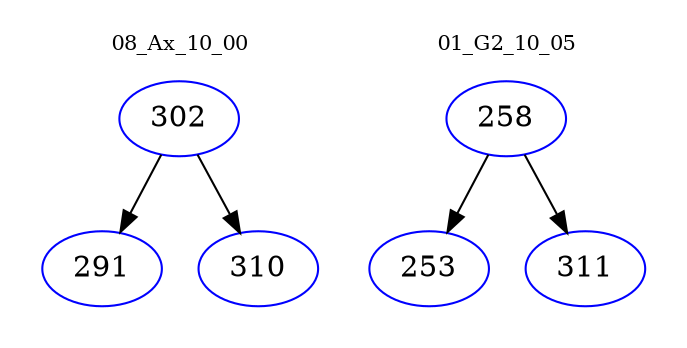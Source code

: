 digraph{
subgraph cluster_0 {
color = white
label = "08_Ax_10_00";
fontsize=10;
T0_302 [label="302", color="blue"]
T0_302 -> T0_291 [color="black"]
T0_291 [label="291", color="blue"]
T0_302 -> T0_310 [color="black"]
T0_310 [label="310", color="blue"]
}
subgraph cluster_1 {
color = white
label = "01_G2_10_05";
fontsize=10;
T1_258 [label="258", color="blue"]
T1_258 -> T1_253 [color="black"]
T1_253 [label="253", color="blue"]
T1_258 -> T1_311 [color="black"]
T1_311 [label="311", color="blue"]
}
}
